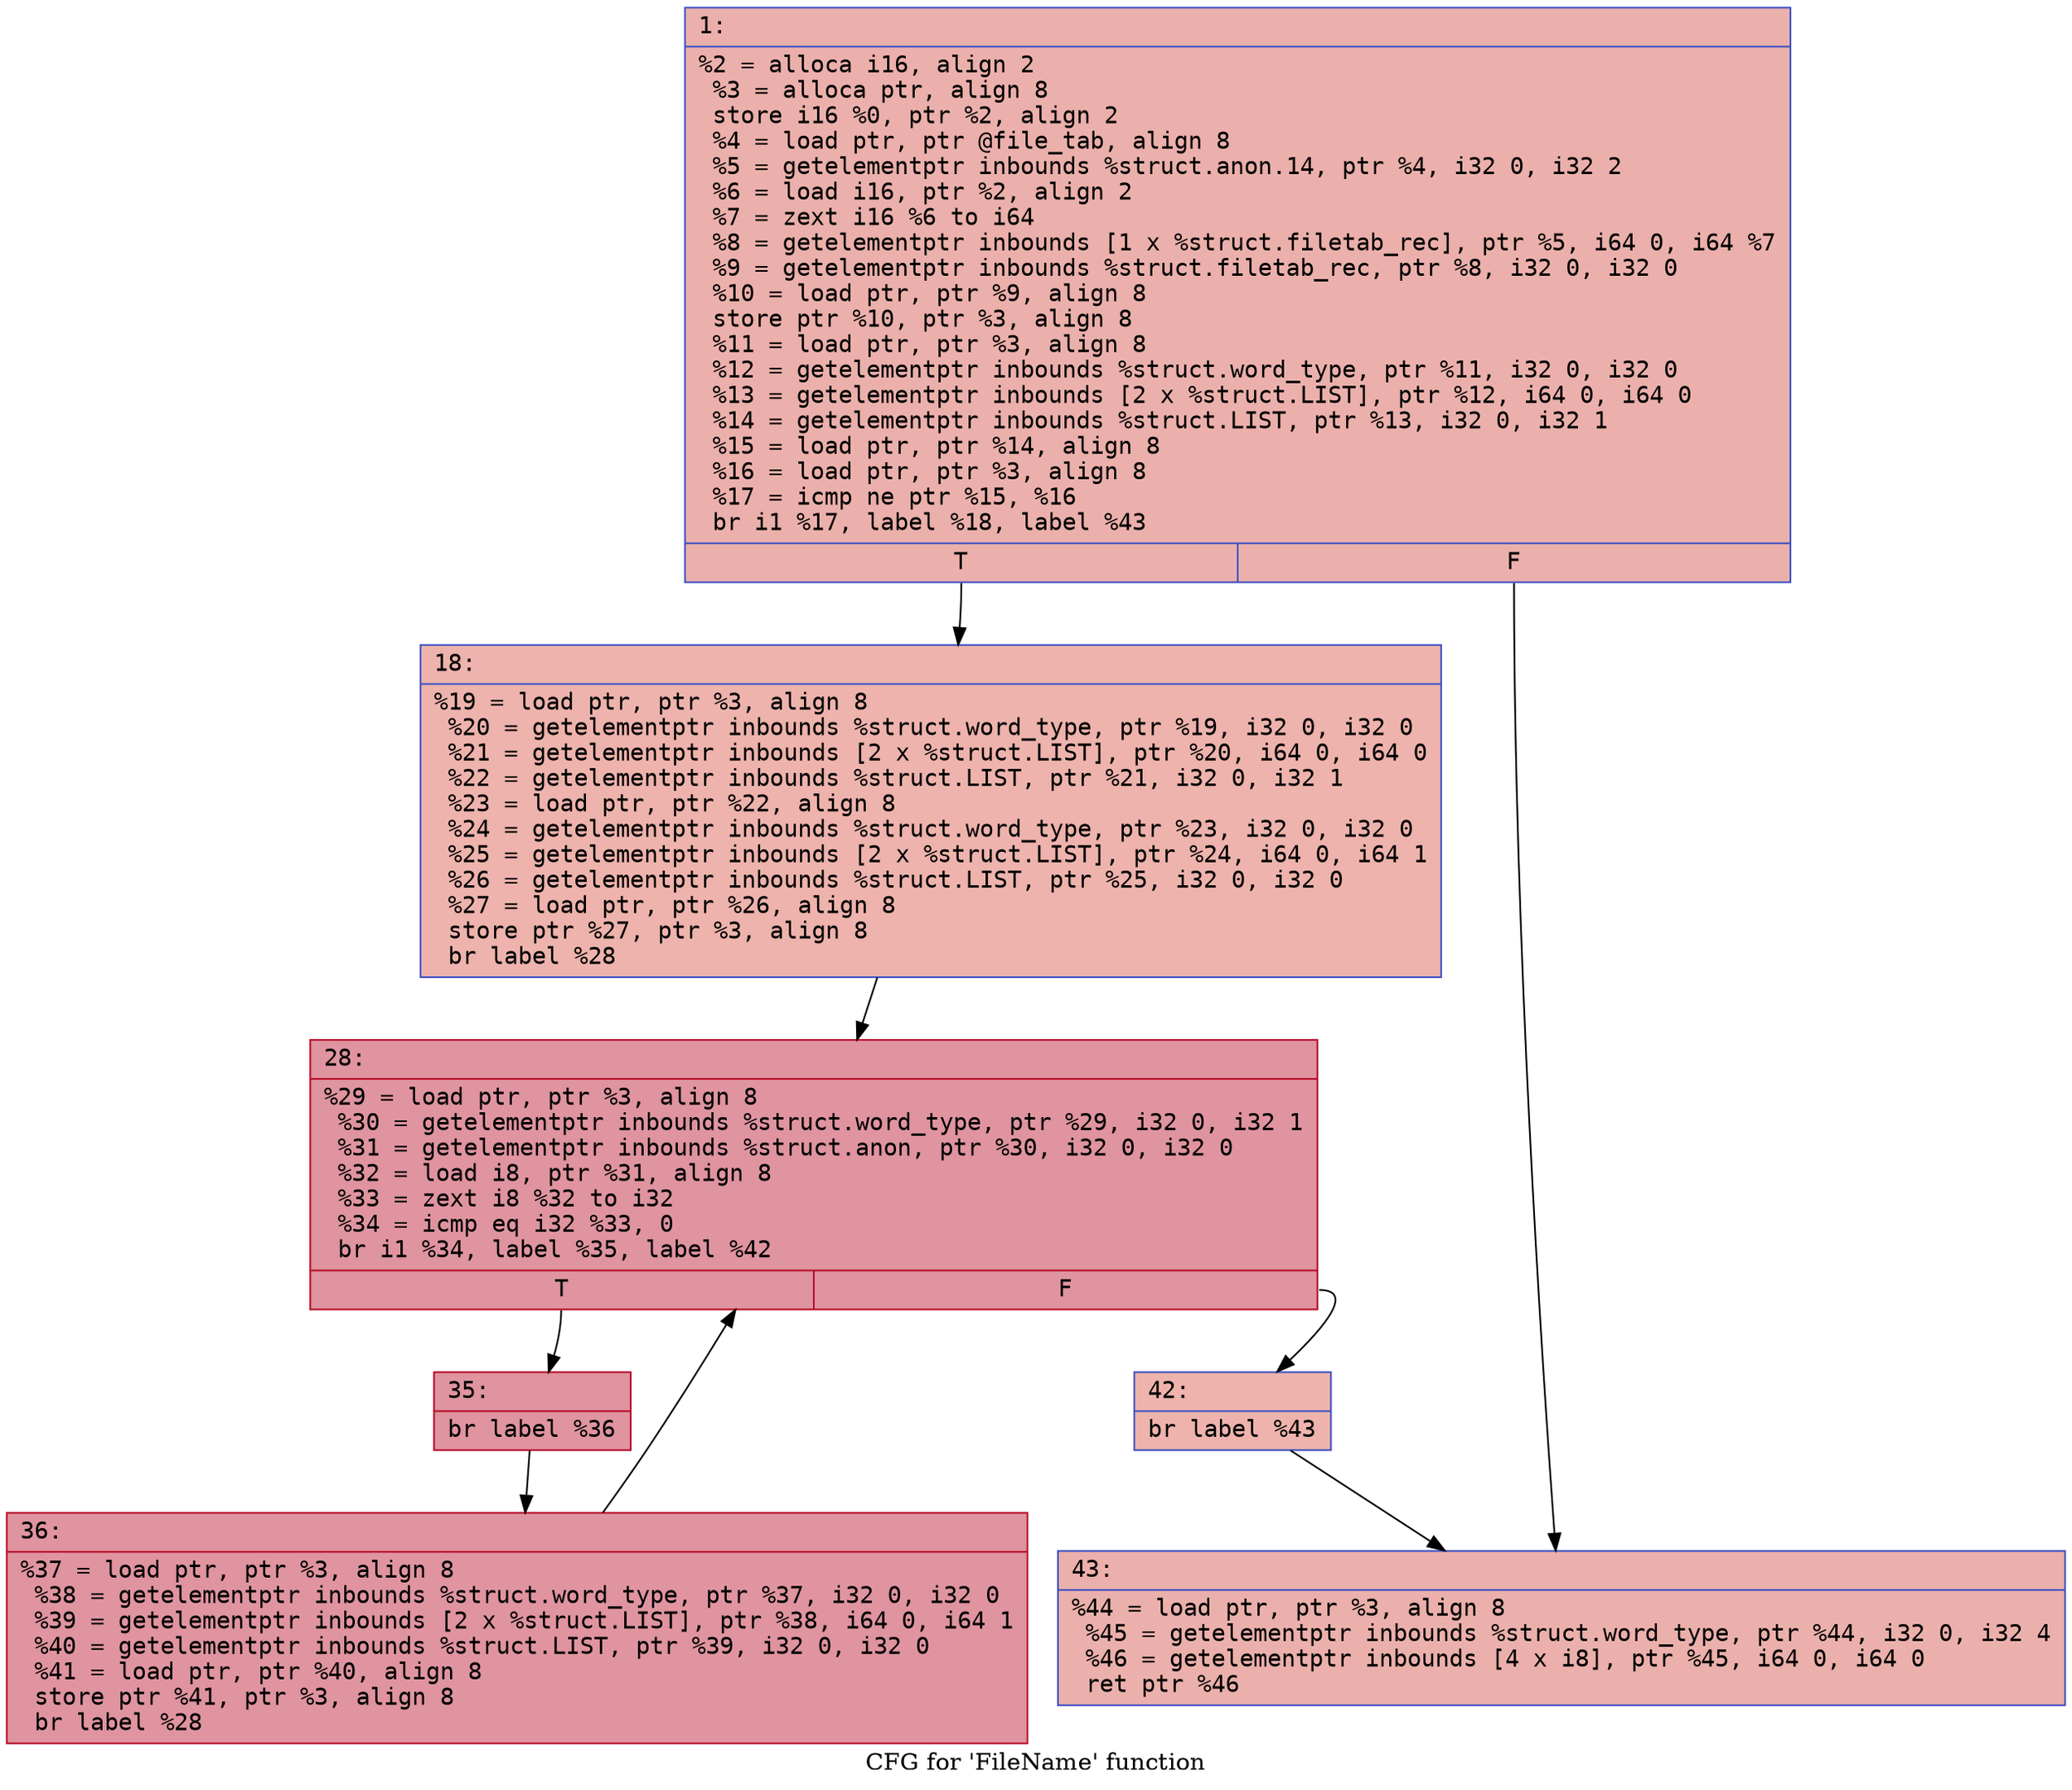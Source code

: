 digraph "CFG for 'FileName' function" {
	label="CFG for 'FileName' function";

	Node0x60000399a300 [shape=record,color="#3d50c3ff", style=filled, fillcolor="#d24b4070" fontname="Courier",label="{1:\l|  %2 = alloca i16, align 2\l  %3 = alloca ptr, align 8\l  store i16 %0, ptr %2, align 2\l  %4 = load ptr, ptr @file_tab, align 8\l  %5 = getelementptr inbounds %struct.anon.14, ptr %4, i32 0, i32 2\l  %6 = load i16, ptr %2, align 2\l  %7 = zext i16 %6 to i64\l  %8 = getelementptr inbounds [1 x %struct.filetab_rec], ptr %5, i64 0, i64 %7\l  %9 = getelementptr inbounds %struct.filetab_rec, ptr %8, i32 0, i32 0\l  %10 = load ptr, ptr %9, align 8\l  store ptr %10, ptr %3, align 8\l  %11 = load ptr, ptr %3, align 8\l  %12 = getelementptr inbounds %struct.word_type, ptr %11, i32 0, i32 0\l  %13 = getelementptr inbounds [2 x %struct.LIST], ptr %12, i64 0, i64 0\l  %14 = getelementptr inbounds %struct.LIST, ptr %13, i32 0, i32 1\l  %15 = load ptr, ptr %14, align 8\l  %16 = load ptr, ptr %3, align 8\l  %17 = icmp ne ptr %15, %16\l  br i1 %17, label %18, label %43\l|{<s0>T|<s1>F}}"];
	Node0x60000399a300:s0 -> Node0x60000399a350[tooltip="1 -> 18\nProbability 62.50%" ];
	Node0x60000399a300:s1 -> Node0x60000399a4e0[tooltip="1 -> 43\nProbability 37.50%" ];
	Node0x60000399a350 [shape=record,color="#3d50c3ff", style=filled, fillcolor="#d6524470" fontname="Courier",label="{18:\l|  %19 = load ptr, ptr %3, align 8\l  %20 = getelementptr inbounds %struct.word_type, ptr %19, i32 0, i32 0\l  %21 = getelementptr inbounds [2 x %struct.LIST], ptr %20, i64 0, i64 0\l  %22 = getelementptr inbounds %struct.LIST, ptr %21, i32 0, i32 1\l  %23 = load ptr, ptr %22, align 8\l  %24 = getelementptr inbounds %struct.word_type, ptr %23, i32 0, i32 0\l  %25 = getelementptr inbounds [2 x %struct.LIST], ptr %24, i64 0, i64 1\l  %26 = getelementptr inbounds %struct.LIST, ptr %25, i32 0, i32 0\l  %27 = load ptr, ptr %26, align 8\l  store ptr %27, ptr %3, align 8\l  br label %28\l}"];
	Node0x60000399a350 -> Node0x60000399a3a0[tooltip="18 -> 28\nProbability 100.00%" ];
	Node0x60000399a3a0 [shape=record,color="#b70d28ff", style=filled, fillcolor="#b70d2870" fontname="Courier",label="{28:\l|  %29 = load ptr, ptr %3, align 8\l  %30 = getelementptr inbounds %struct.word_type, ptr %29, i32 0, i32 1\l  %31 = getelementptr inbounds %struct.anon, ptr %30, i32 0, i32 0\l  %32 = load i8, ptr %31, align 8\l  %33 = zext i8 %32 to i32\l  %34 = icmp eq i32 %33, 0\l  br i1 %34, label %35, label %42\l|{<s0>T|<s1>F}}"];
	Node0x60000399a3a0:s0 -> Node0x60000399a3f0[tooltip="28 -> 35\nProbability 96.88%" ];
	Node0x60000399a3a0:s1 -> Node0x60000399a490[tooltip="28 -> 42\nProbability 3.12%" ];
	Node0x60000399a3f0 [shape=record,color="#b70d28ff", style=filled, fillcolor="#b70d2870" fontname="Courier",label="{35:\l|  br label %36\l}"];
	Node0x60000399a3f0 -> Node0x60000399a440[tooltip="35 -> 36\nProbability 100.00%" ];
	Node0x60000399a440 [shape=record,color="#b70d28ff", style=filled, fillcolor="#b70d2870" fontname="Courier",label="{36:\l|  %37 = load ptr, ptr %3, align 8\l  %38 = getelementptr inbounds %struct.word_type, ptr %37, i32 0, i32 0\l  %39 = getelementptr inbounds [2 x %struct.LIST], ptr %38, i64 0, i64 1\l  %40 = getelementptr inbounds %struct.LIST, ptr %39, i32 0, i32 0\l  %41 = load ptr, ptr %40, align 8\l  store ptr %41, ptr %3, align 8\l  br label %28\l}"];
	Node0x60000399a440 -> Node0x60000399a3a0[tooltip="36 -> 28\nProbability 100.00%" ];
	Node0x60000399a490 [shape=record,color="#3d50c3ff", style=filled, fillcolor="#d6524470" fontname="Courier",label="{42:\l|  br label %43\l}"];
	Node0x60000399a490 -> Node0x60000399a4e0[tooltip="42 -> 43\nProbability 100.00%" ];
	Node0x60000399a4e0 [shape=record,color="#3d50c3ff", style=filled, fillcolor="#d24b4070" fontname="Courier",label="{43:\l|  %44 = load ptr, ptr %3, align 8\l  %45 = getelementptr inbounds %struct.word_type, ptr %44, i32 0, i32 4\l  %46 = getelementptr inbounds [4 x i8], ptr %45, i64 0, i64 0\l  ret ptr %46\l}"];
}

